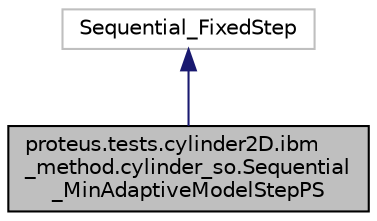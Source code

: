 digraph "proteus.tests.cylinder2D.ibm_method.cylinder_so.Sequential_MinAdaptiveModelStepPS"
{
 // LATEX_PDF_SIZE
  edge [fontname="Helvetica",fontsize="10",labelfontname="Helvetica",labelfontsize="10"];
  node [fontname="Helvetica",fontsize="10",shape=record];
  Node1 [label="proteus.tests.cylinder2D.ibm\l_method.cylinder_so.Sequential\l_MinAdaptiveModelStepPS",height=0.2,width=0.4,color="black", fillcolor="grey75", style="filled", fontcolor="black",tooltip=" "];
  Node2 -> Node1 [dir="back",color="midnightblue",fontsize="10",style="solid",fontname="Helvetica"];
  Node2 [label="Sequential_FixedStep",height=0.2,width=0.4,color="grey75", fillcolor="white", style="filled",tooltip=" "];
}
